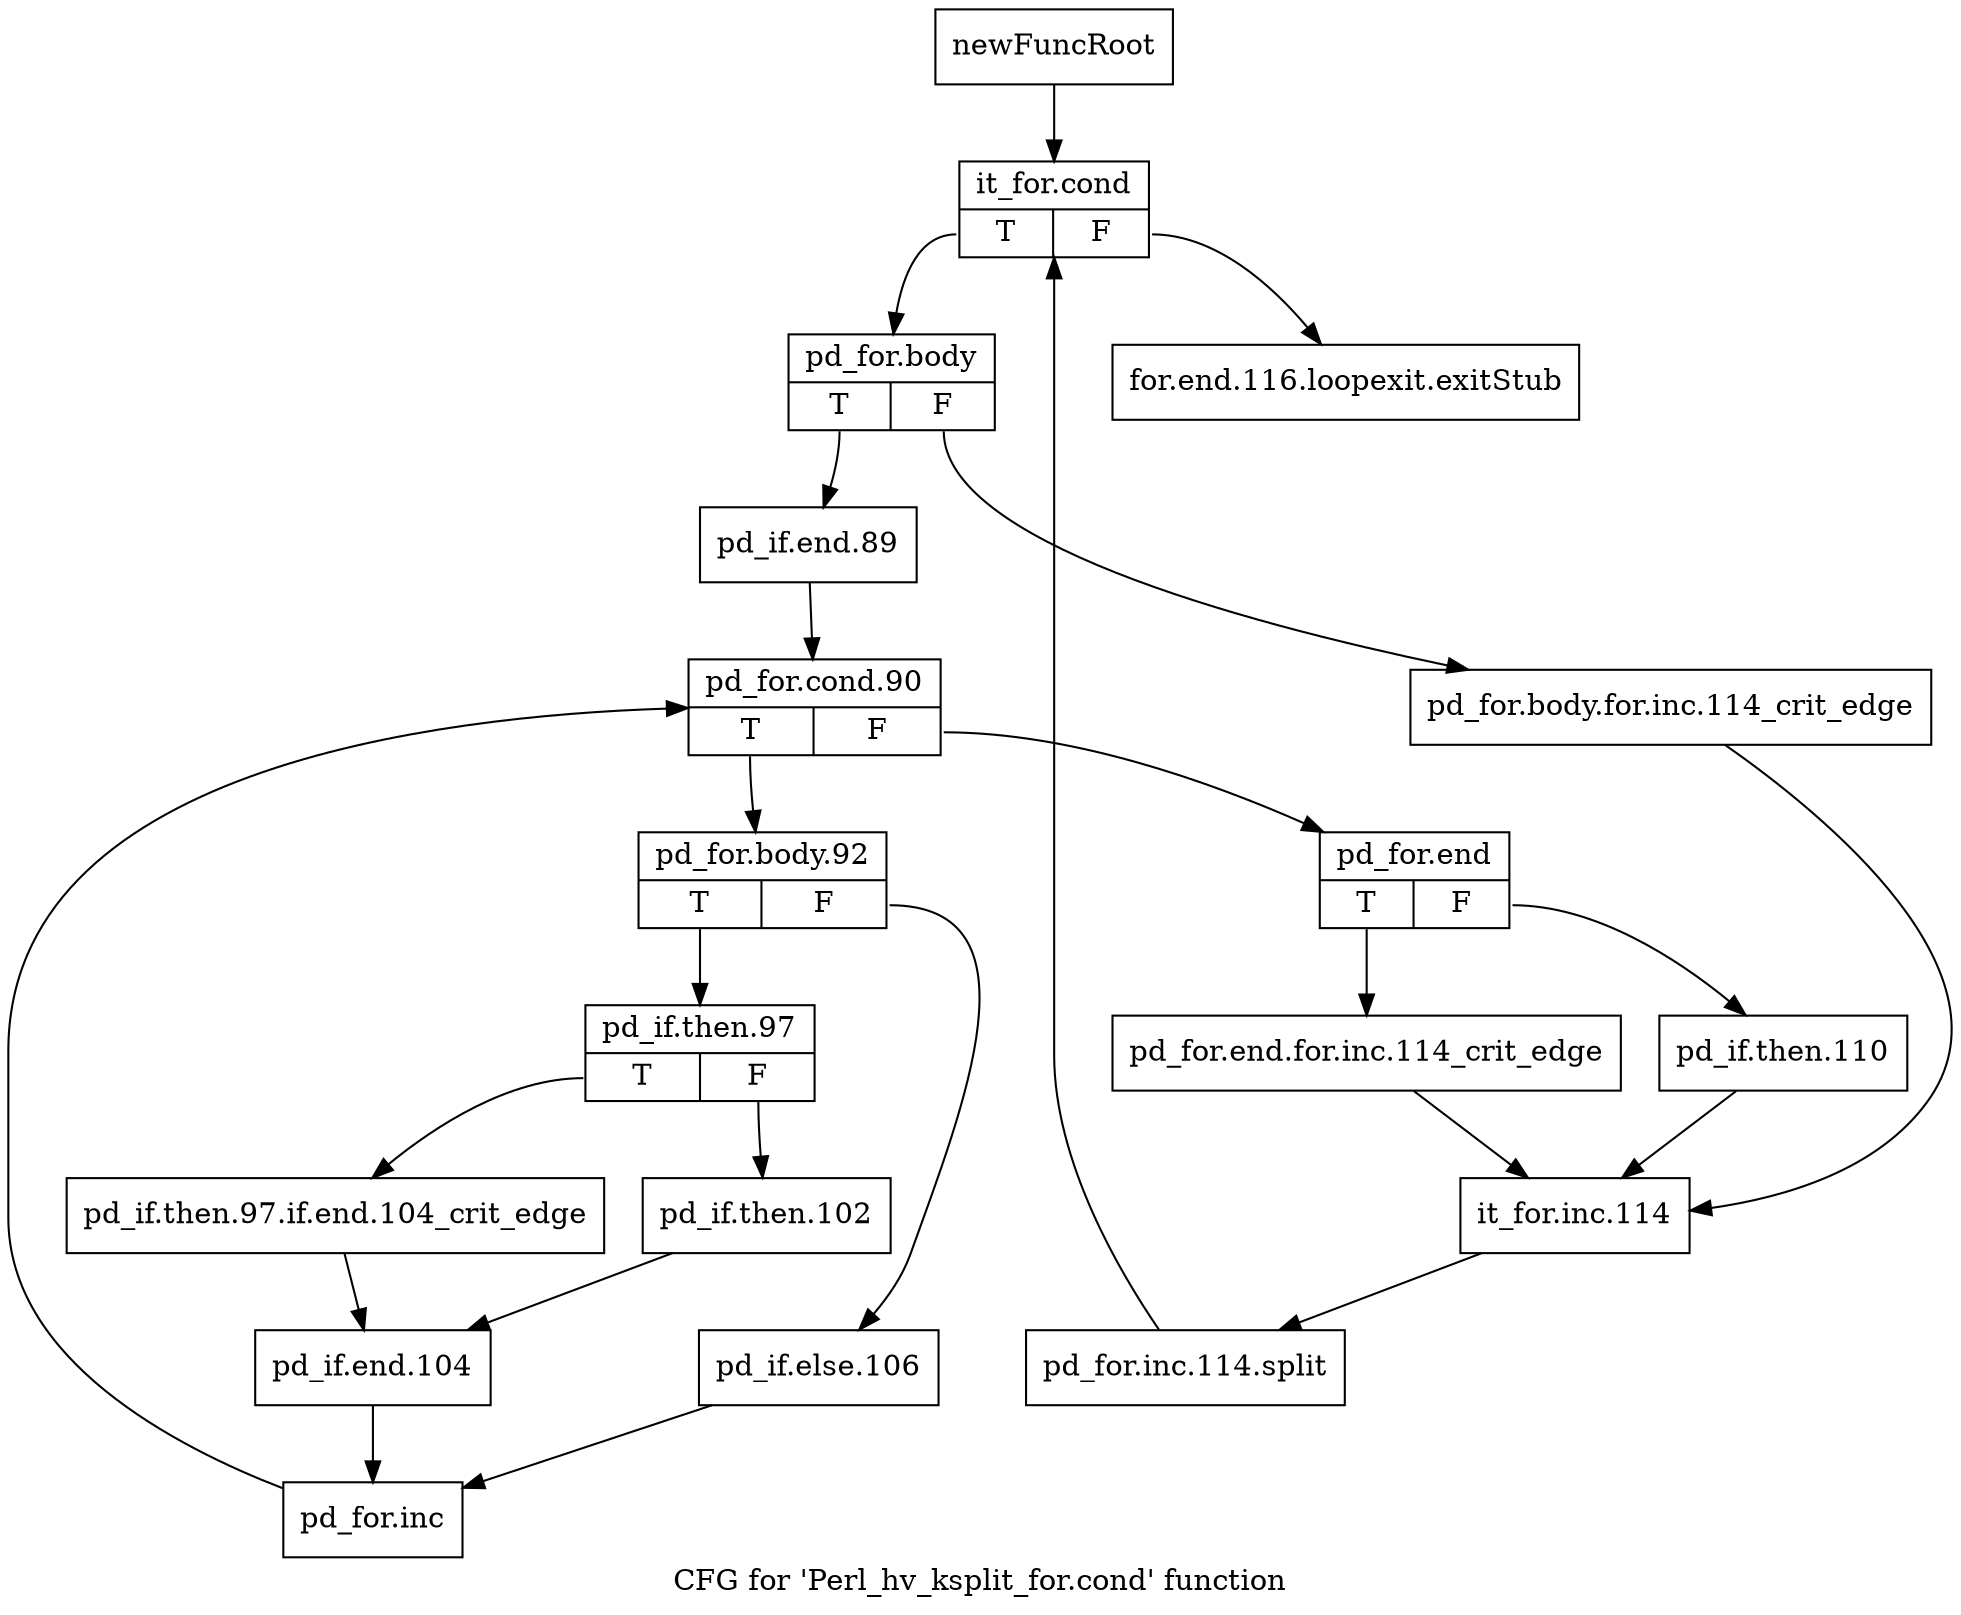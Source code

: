 digraph "CFG for 'Perl_hv_ksplit_for.cond' function" {
	label="CFG for 'Perl_hv_ksplit_for.cond' function";

	Node0x4b66ca0 [shape=record,label="{newFuncRoot}"];
	Node0x4b66ca0 -> Node0x4b84ff0;
	Node0x4b84fa0 [shape=record,label="{for.end.116.loopexit.exitStub}"];
	Node0x4b84ff0 [shape=record,label="{it_for.cond|{<s0>T|<s1>F}}"];
	Node0x4b84ff0:s0 -> Node0x4b85040;
	Node0x4b84ff0:s1 -> Node0x4b84fa0;
	Node0x4b85040 [shape=record,label="{pd_for.body|{<s0>T|<s1>F}}"];
	Node0x4b85040:s0 -> Node0x4b850e0;
	Node0x4b85040:s1 -> Node0x4b85090;
	Node0x4b85090 [shape=record,label="{pd_for.body.for.inc.114_crit_edge}"];
	Node0x4b85090 -> Node0x4b85270;
	Node0x4b850e0 [shape=record,label="{pd_if.end.89}"];
	Node0x4b850e0 -> Node0x4b85130;
	Node0x4b85130 [shape=record,label="{pd_for.cond.90|{<s0>T|<s1>F}}"];
	Node0x4b85130:s0 -> Node0x4b852c0;
	Node0x4b85130:s1 -> Node0x4b85180;
	Node0x4b85180 [shape=record,label="{pd_for.end|{<s0>T|<s1>F}}"];
	Node0x4b85180:s0 -> Node0x4b85220;
	Node0x4b85180:s1 -> Node0x4b851d0;
	Node0x4b851d0 [shape=record,label="{pd_if.then.110}"];
	Node0x4b851d0 -> Node0x4b85270;
	Node0x4b85220 [shape=record,label="{pd_for.end.for.inc.114_crit_edge}"];
	Node0x4b85220 -> Node0x4b85270;
	Node0x4b85270 [shape=record,label="{it_for.inc.114}"];
	Node0x4b85270 -> Node0x643dcc0;
	Node0x643dcc0 [shape=record,label="{pd_for.inc.114.split}"];
	Node0x643dcc0 -> Node0x4b84ff0;
	Node0x4b852c0 [shape=record,label="{pd_for.body.92|{<s0>T|<s1>F}}"];
	Node0x4b852c0:s0 -> Node0x4b85360;
	Node0x4b852c0:s1 -> Node0x4b85310;
	Node0x4b85310 [shape=record,label="{pd_if.else.106}"];
	Node0x4b85310 -> Node0x4b854a0;
	Node0x4b85360 [shape=record,label="{pd_if.then.97|{<s0>T|<s1>F}}"];
	Node0x4b85360:s0 -> Node0x4b85400;
	Node0x4b85360:s1 -> Node0x4b853b0;
	Node0x4b853b0 [shape=record,label="{pd_if.then.102}"];
	Node0x4b853b0 -> Node0x4b85450;
	Node0x4b85400 [shape=record,label="{pd_if.then.97.if.end.104_crit_edge}"];
	Node0x4b85400 -> Node0x4b85450;
	Node0x4b85450 [shape=record,label="{pd_if.end.104}"];
	Node0x4b85450 -> Node0x4b854a0;
	Node0x4b854a0 [shape=record,label="{pd_for.inc}"];
	Node0x4b854a0 -> Node0x4b85130;
}
